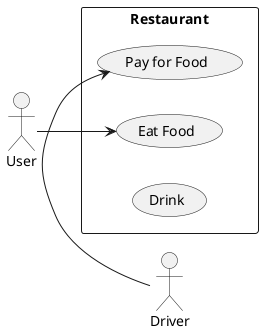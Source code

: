 @startuml Use Case Diagram
left to right direction
actor "User" as User_Actor
actor "Driver" as Driver_Actor
rectangle Restaurant {
  usecase "Eat Food" as UC1
  usecase "Pay for Food" as UC2
  usecase "Drink" as UC3
}
User_Actor --> UC1

' Place Driver actor to the right of the rectangle
Driver_Actor -right-> UC2
@enduml
